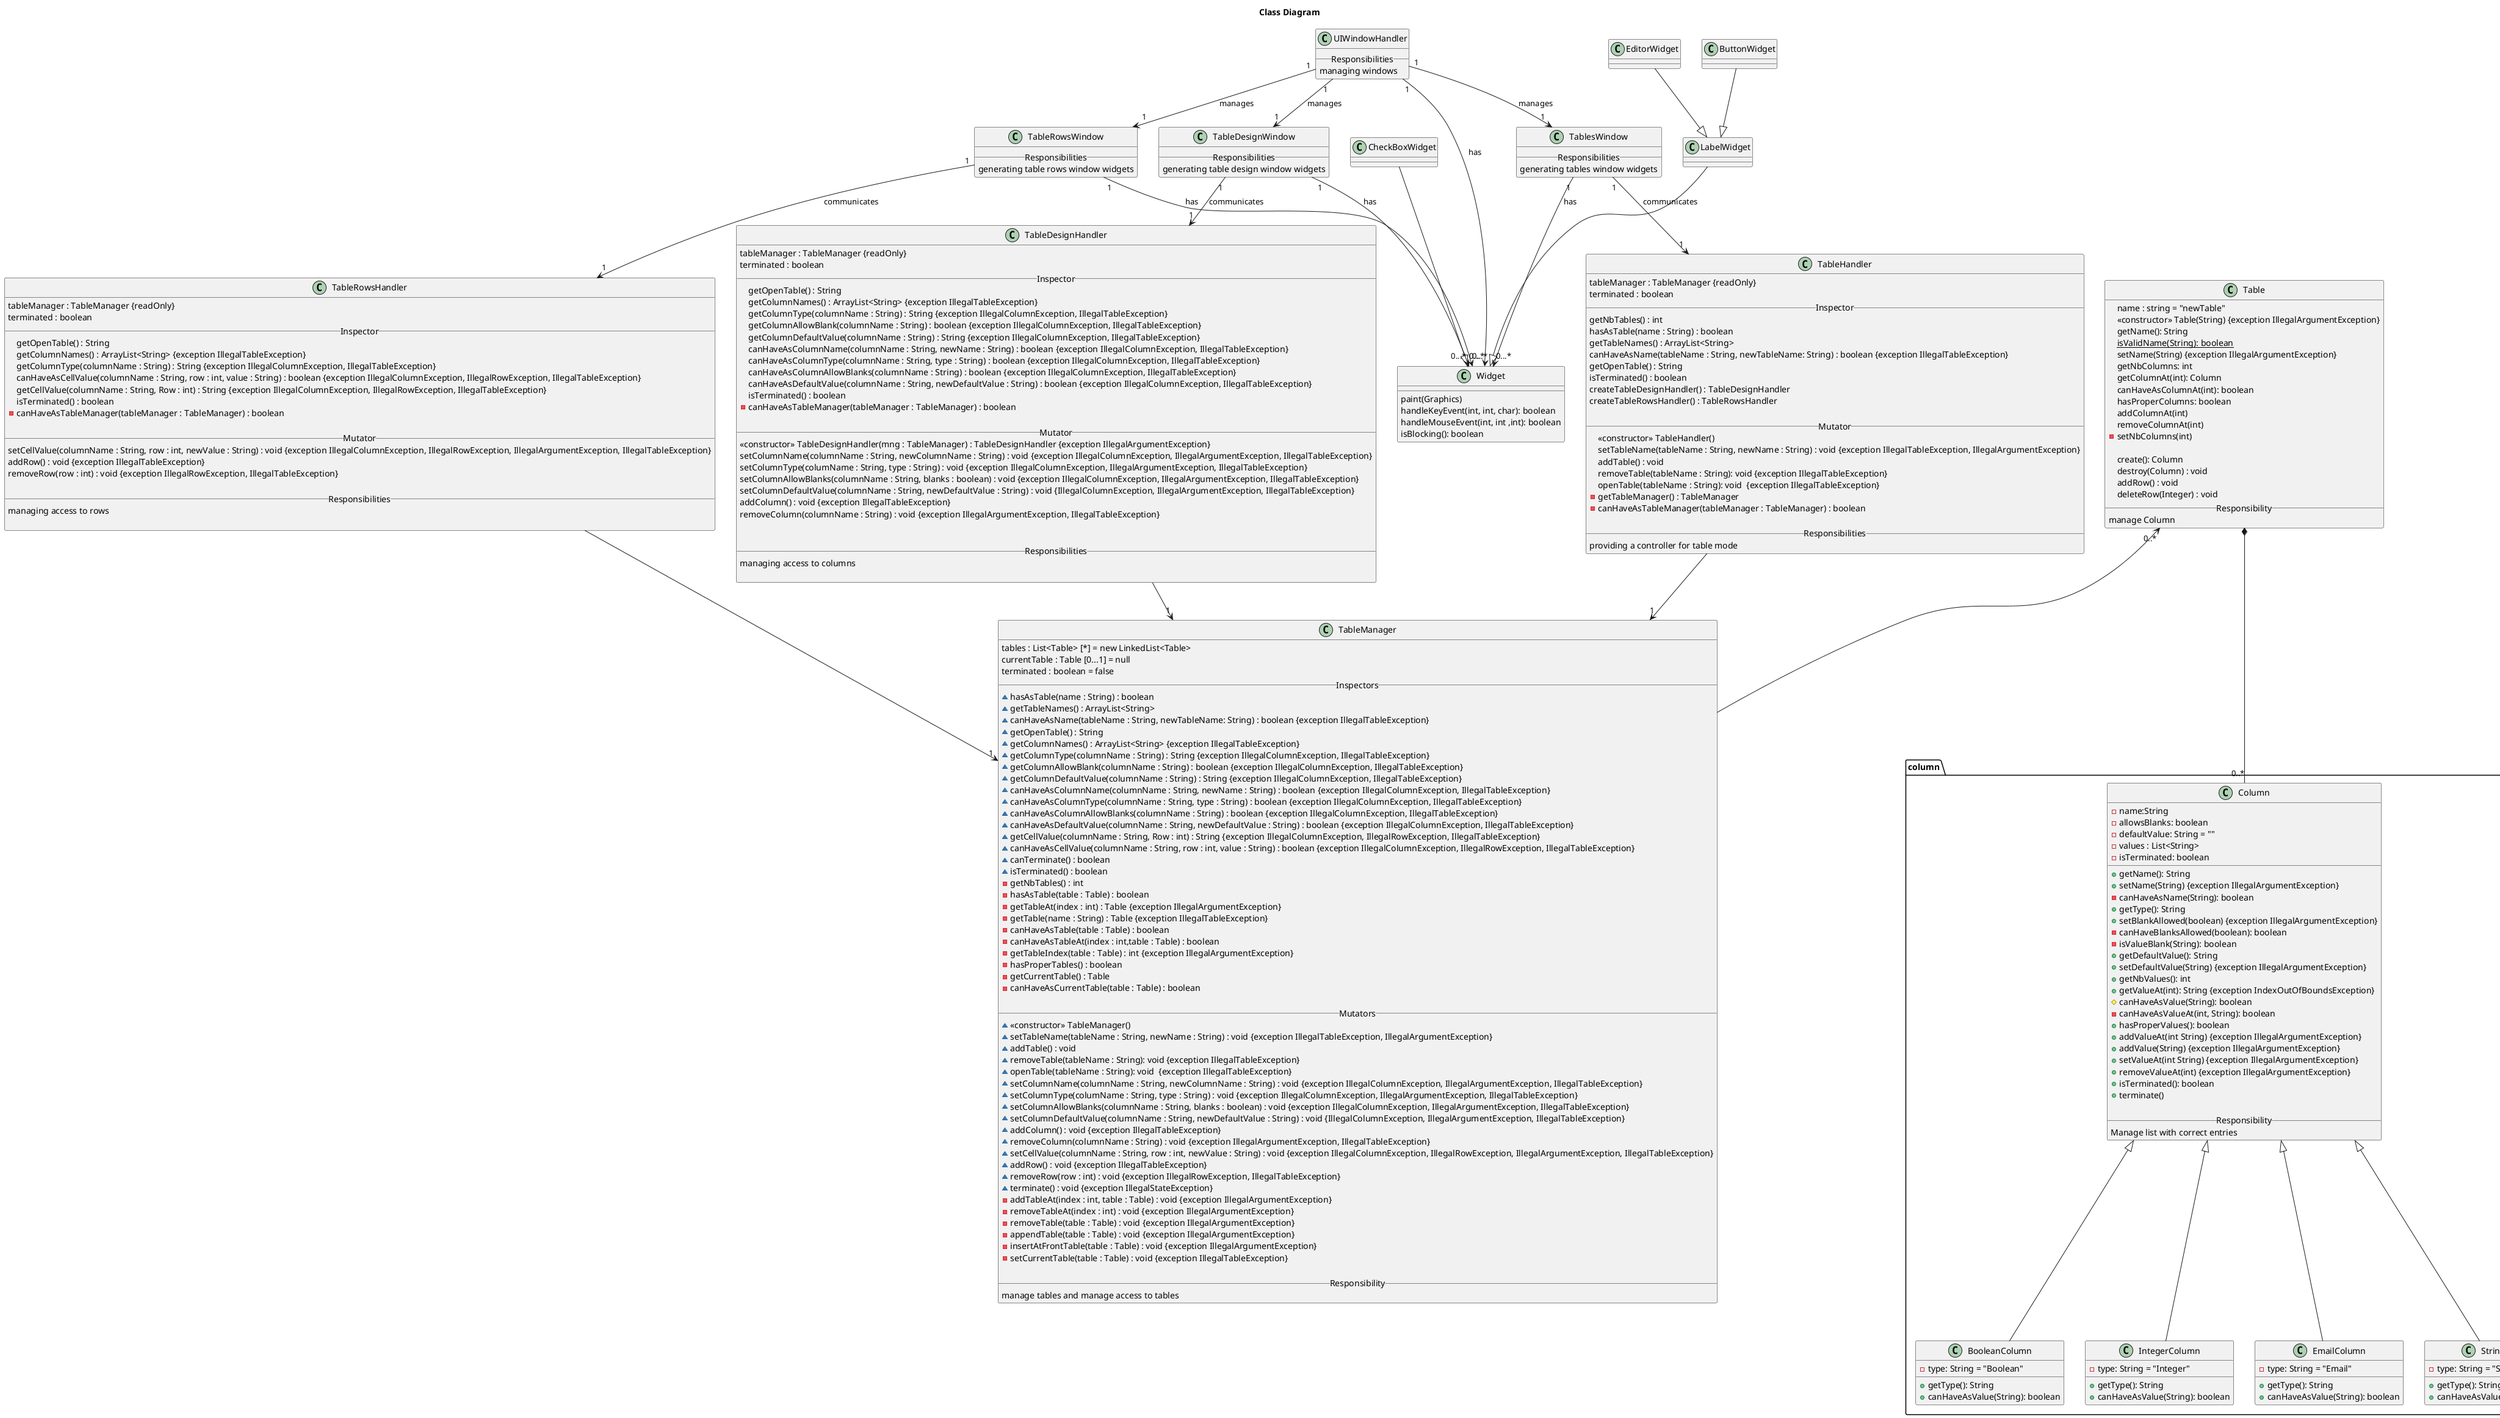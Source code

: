 @startuml
title Class Diagram

class Widget{
    paint(Graphics)
    handleKeyEvent(int, int, char): boolean
    handleMouseEvent(int, int ,int): boolean
    isBlocking(): boolean
}
UIWindowHandler "1" --> "0...*" Widget: has



class LabelWidget{
}
LabelWidget --|> Widget


class EditorWidget{
}
EditorWidget --|> LabelWidget

class CheckBoxWidget{
}
CheckBoxWidget --|> Widget
class ButtonWidget{
}
ButtonWidget --|> LabelWidget



class UIWindowHandler{
__Responsibilities__
    managing windows
}

class TablesWindow{
__Responsibilities__
    generating tables window widgets
}
class TableDesignWindow{
__Responsibilities__
    generating table design window widgets
}
class TableRowsWindow{
__Responsibilities__
    generating table rows window widgets
}

UIWindowHandler "1" --> "1" TablesWindow: manages
UIWindowHandler "1" --> "1" TableDesignWindow: manages
UIWindowHandler "1" --> "1" TableRowsWindow: manages

TablesWindow "1" --> "0...*" Widget: has
TableDesignWindow "1" --> "0...*" Widget: has
TableRowsWindow "1" --> "0...*" Widget: has

TablesWindow "1" --> "1" TableHandler:  communicates
TableDesignWindow "1" --> "1" TableDesignHandler:  communicates
TableRowsWindow "1" --> "1" TableRowsHandler:  communicates








class TableHandler{
    tableManager : TableManager {readOnly}
    terminated : boolean
    __Inspector__
    getNbTables() : int
    hasAsTable(name : String) : boolean
    getTableNames() : ArrayList<String>
    canHaveAsName(tableName : String, newTableName: String) : boolean {exception IllegalTableException}
    getOpenTable() : String
    isTerminated() : boolean
    createTableDesignHandler() : TableDesignHandler
    createTableRowsHandler() : TableRowsHandler

    __Mutator__
    <<constructor>> TableHandler()
    setTableName(tableName : String, newName : String) : void {exception IllegalTableException, IllegalArgumentException}
    addTable() : void
    removeTable(tableName : String): void {exception IllegalTableException}
    openTable(tableName : String): void  {exception IllegalTableException}
    - getTableManager() : TableManager
    - canHaveAsTableManager(tableManager : TableManager) : boolean

    __Responsibilities__
    providing a controller for table mode
}


class TableDesignHandler{
    tableManager : TableManager {readOnly}
    terminated : boolean
    __Inspector__
    getOpenTable() : String
    getColumnNames() : ArrayList<String> {exception IllegalTableException}
    getColumnType(columnName : String) : String {exception IllegalColumnException, IllegalTableException}
    getColumnAllowBlank(columnName : String) : boolean {exception IllegalColumnException, IllegalTableException}
    getColumnDefaultValue(columnName : String) : String {exception IllegalColumnException, IllegalTableException}
    canHaveAsColumnName(columnName : String, newName : String) : boolean {exception IllegalColumnException, IllegalTableException}
    canHaveAsColumnType(columnName : String, type : String) : boolean {exception IllegalColumnException, IllegalTableException}
    canHaveAsColumnAllowBlanks(columnName : String) : boolean {exception IllegalColumnException, IllegalTableException}
    canHaveAsDefaultValue(columnName : String, newDefaultValue : String) : boolean {exception IllegalColumnException, IllegalTableException}
    isTerminated() : boolean
    - canHaveAsTableManager(tableManager : TableManager) : boolean

    __Mutator__
    <<constructor>> TableDesignHandler(mng : TableManager) : TableDesignHandler {exception IllegalArgumentException}
    setColumnName(columnName : String, newColumnName : String) : void {exception IllegalColumnException, IllegalArgumentException, IllegalTableException}
    setColumnType(columName : String, type : String) : void {exception IllegalColumnException, IllegalArgumentException, IllegalTableException}
    setColumnAllowBlanks(columnName : String, blanks : boolean) : void {exception IllegalColumnException, IllegalArgumentException, IllegalTableException}
    setColumnDefaultValue(columnName : String, newDefaultValue : String) : void {IllegalColumnException, IllegalArgumentException, IllegalTableException}
    addColumn() : void {exception IllegalTableException}
    removeColumn(columnName : String) : void {exception IllegalArgumentException, IllegalTableException}


    __Responsibilities__
    managing access to columns

}

class TableRowsHandler{
    tableManager : TableManager {readOnly}
    terminated : boolean
    __Inspector__
    getOpenTable() : String
    getColumnNames() : ArrayList<String> {exception IllegalTableException}
    getColumnType(columnName : String) : String {exception IllegalColumnException, IllegalTableException}
    canHaveAsCellValue(columnName : String, row : int, value : String) : boolean {exception IllegalColumnException, IllegalRowException, IllegalTableException}
    getCellValue(columnName : String, Row : int) : String {exception IllegalColumnException, IllegalRowException, IllegalTableException}
    isTerminated() : boolean
    - canHaveAsTableManager(tableManager : TableManager) : boolean

    __Mutator__
    setCellValue(columnName : String, row : int, newValue : String) : void {exception IllegalColumnException, IllegalRowException, IllegalArgumentException, IllegalTableException}
    addRow() : void {exception IllegalTableException}
    removeRow(row : int) : void {exception IllegalRowException, IllegalTableException}

    __Responsibilities__
    managing access to rows

}









class TableManager{
tables : List<Table> [*] = new LinkedList<Table>
currentTable : Table [0...1] = null
terminated : boolean = false
__Inspectors__
~ hasAsTable(name : String) : boolean
~ getTableNames() : ArrayList<String>
~ canHaveAsName(tableName : String, newTableName: String) : boolean {exception IllegalTableException}
~ getOpenTable() : String
~ getColumnNames() : ArrayList<String> {exception IllegalTableException}
~ getColumnType(columnName : String) : String {exception IllegalColumnException, IllegalTableException}
~ getColumnAllowBlank(columnName : String) : boolean {exception IllegalColumnException, IllegalTableException}
~ getColumnDefaultValue(columnName : String) : String {exception IllegalColumnException, IllegalTableException}
~ canHaveAsColumnName(columnName : String, newName : String) : boolean {exception IllegalColumnException, IllegalTableException}
~ canHaveAsColumnType(columnName : String, type : String) : boolean {exception IllegalColumnException, IllegalTableException}
~ canHaveAsColumnAllowBlanks(columnName : String) : boolean {exception IllegalColumnException, IllegalTableException}
~ canHaveAsDefaultValue(columnName : String, newDefaultValue : String) : boolean {exception IllegalColumnException, IllegalTableException}
~ getCellValue(columnName : String, Row : int) : String {exception IllegalColumnException, IllegalRowException, IllegalTableException}
~ canHaveAsCellValue(columnName : String, row : int, value : String) : boolean {exception IllegalColumnException, IllegalRowException, IllegalTableException}
~ canTerminate() : boolean
~ isTerminated() : boolean
- getNbTables() : int
- hasAsTable(table : Table) : boolean
- getTableAt(index : int) : Table {exception IllegalArgumentException}
- getTable(name : String) : Table {exception IllegalTableException}
- canHaveAsTable(table : Table) : boolean
- canHaveAsTableAt(index : int,table : Table) : boolean
- getTableIndex(table : Table) : int {exception IllegalArgumentException}
- hasProperTables() : boolean
- getCurrentTable() : Table
- canHaveAsCurrentTable(table : Table) : boolean

__Mutators__
~ <<constructor>> TableManager()
~ setTableName(tableName : String, newName : String) : void {exception IllegalTableException, IllegalArgumentException}
~ addTable() : void
~ removeTable(tableName : String): void {exception IllegalTableException}
~ openTable(tableName : String): void  {exception IllegalTableException}
~ setColumnName(columnName : String, newColumnName : String) : void {exception IllegalColumnException, IllegalArgumentException, IllegalTableException}
~ setColumnType(columName : String, type : String) : void {exception IllegalColumnException, IllegalArgumentException, IllegalTableException}
~ setColumnAllowBlanks(columnName : String, blanks : boolean) : void {exception IllegalColumnException, IllegalArgumentException, IllegalTableException}
~ setColumnDefaultValue(columnName : String, newDefaultValue : String) : void {IllegalColumnException, IllegalArgumentException, IllegalTableException}
~ addColumn() : void {exception IllegalTableException}
~ removeColumn(columnName : String) : void {exception IllegalArgumentException, IllegalTableException}
~ setCellValue(columnName : String, row : int, newValue : String) : void {exception IllegalColumnException, IllegalRowException, IllegalArgumentException, IllegalTableException}
~ addRow() : void {exception IllegalTableException}
~ removeRow(row : int) : void {exception IllegalRowException, IllegalTableException}
~ terminate() : void {exception IllegalStateException}
- addTableAt(index : int, table : Table) : void {exception IllegalArgumentException}
- removeTableAt(index : int) : void {exception IllegalArgumentException}
- removeTable(table : Table) : void {exception IllegalArgumentException}
- appendTable(table : Table) : void {exception IllegalArgumentException}
- insertAtFrontTable(table : Table) : void {exception IllegalArgumentException}
- setCurrentTable(table : Table) : void {exception IllegalTableException}

__Responsibility__
manage tables and manage access to tables
}

Table "0..*" <-- TableManager
TableHandler --> "1" TableManager
TableDesignHandler --> "1" TableManager
TableRowsHandler --> "1" TableManager



class Table{
    name : string = "newTable"
    <<constructor>> Table(String) {exception IllegalArgumentException}
    getName(): String
    isValidName(String): boolean {static}
    setName(String) {exception IllegalArgumentException}
    getNbColumns: int
    getColumnAt(int): Column
    canHaveAsColumnAt(int): boolean
    hasProperColumns: boolean
    addColumnAt(int)
    removeColumnAt(int)
    - setNbColumns(int)

    create(): Column
    destroy(Column) : void
    addRow() : void
    deleteRow(Integer) : void
__Responsibility__
manage Column
}

package "column" {

    Column <|-- BooleanColumn
    Column <|-- IntegerColumn
    Column <|-- EmailColumn
    Column <|-- StringColumn

    class Column{
        -name:String
        -allowsBlanks: boolean
        -defaultValue: String = ""
        -values : List<String>
        -isTerminated: boolean
        __
        +getName(): String
        +setName(String) {exception IllegalArgumentException}
        -canHaveAsName(String): boolean
        +getType(): String
        +setBlankAllowed(boolean) {exception IllegalArgumentException}
        -canHaveBlanksAllowed(boolean): boolean
        -isValueBlank(String): boolean
        +getDefaultValue(): String
        +setDefaultValue(String) {exception IllegalArgumentException}
        +getNbValues(): int
        +getValueAt(int): String {exception IndexOutOfBoundsException}
        #canHaveAsValue(String): boolean
        -canHaveAsValueAt(int, String): boolean
        +hasProperValues(): boolean
        +addValueAt(int String) {exception IllegalArgumentException}
        +addValue(String) {exception IllegalArgumentException}
        +setValueAt(int String) {exception IllegalArgumentException}
        +removeValueAt(int) {exception IllegalArgumentException}
        +isTerminated(): boolean
        +terminate()

    __Responsibility__
    Manage list with correct entries
    }

    Table *-- "0..*" Column

    class BooleanColumn{
        -type: String = "Boolean"
        __
        +getType(): String
        +canHaveAsValue(String): boolean
    }
    class StringColumn{
        -type: String = "String"
        __
        +getType(): String
        +canHaveAsValue(String): boolean
    }
    class EmailColumn{
        -type: String = "Email"
        __
        +getType(): String
        +canHaveAsValue(String): boolean
    }
    class IntegerColumn{
        -type: String = "Integer"
        __
        +getType(): String
        +canHaveAsValue(String): boolean
    }
}

@enduml
